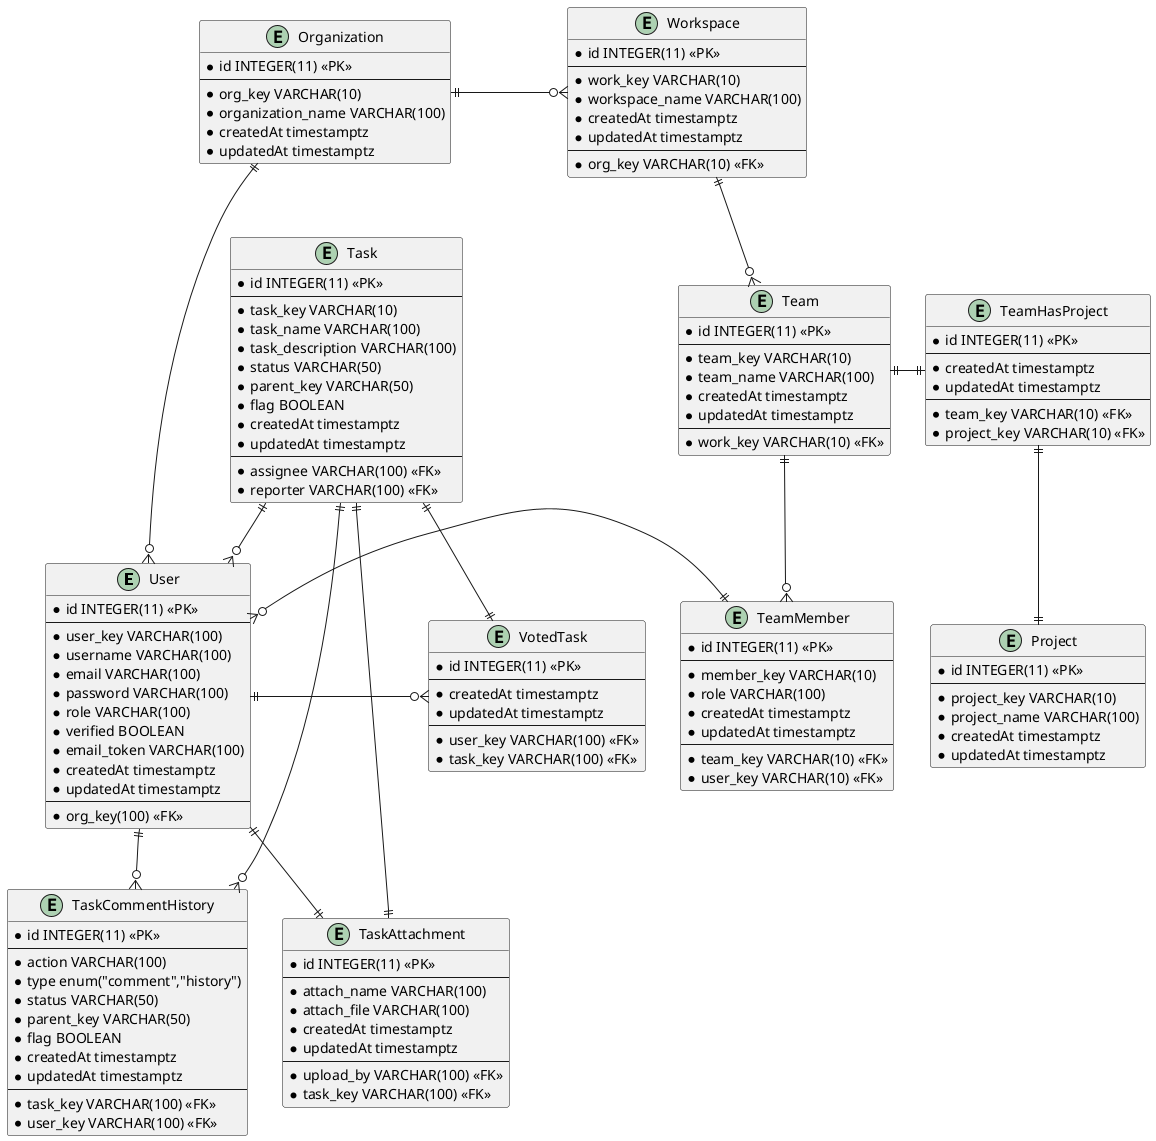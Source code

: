 @startuml

entity User {
    * id INTEGER(11) <<PK>>
    --
    * user_key VARCHAR(100)
    * username VARCHAR(100)
    * email VARCHAR(100)
    * password VARCHAR(100)
    * role VARCHAR(100)
    * verified BOOLEAN
    * email_token VARCHAR(100)
    * createdAt timestamptz
    * updatedAt timestamptz
    --
    * org_key(100) <<FK>>
}

entity Organization{
    * id INTEGER(11) <<PK>>
    --
    * org_key VARCHAR(10)
    * organization_name VARCHAR(100)
    * createdAt timestamptz
    * updatedAt timestamptz
}
entity Workspace{
    * id INTEGER(11) <<PK>>
    --
    * work_key VARCHAR(10)
    * workspace_name VARCHAR(100)
    * createdAt timestamptz
    * updatedAt timestamptz
    --
    * org_key VARCHAR(10) <<FK>>
}
entity Team{
    * id INTEGER(11) <<PK>>
    --
    * team_key VARCHAR(10)
    * team_name VARCHAR(100)
    * createdAt timestamptz
    * updatedAt timestamptz
    --
    * work_key VARCHAR(10) <<FK>>
}
entity TeamMember{
    * id INTEGER(11) <<PK>>
    --
    * member_key VARCHAR(10)
    * role VARCHAR(100)
    * createdAt timestamptz
    * updatedAt timestamptz
    --
    * team_key VARCHAR(10) <<FK>>
    * user_key VARCHAR(10) <<FK>>
}
entity TeamHasProject{
    * id INTEGER(11) <<PK>>
    --
    * createdAt timestamptz
    * updatedAt timestamptz
    --
    * team_key VARCHAR(10) <<FK>>
    * project_key VARCHAR(10) <<FK>>
}
entity Project{
    * id INTEGER(11) <<PK>>
    --
    * project_key VARCHAR(10)
    * project_name VARCHAR(100)
    * createdAt timestamptz
    * updatedAt timestamptz
}
entity Task{
    * id INTEGER(11) <<PK>>
    --
    * task_key VARCHAR(10)
    * task_name VARCHAR(100)
    * task_description VARCHAR(100)
    * status VARCHAR(50)
    * parent_key VARCHAR(50)
    * flag BOOLEAN
    * createdAt timestamptz
    * updatedAt timestamptz
    --
    * assignee VARCHAR(100) <<FK>>
    * reporter VARCHAR(100) <<FK>>
}
entity TaskCommentHistory{
    * id INTEGER(11) <<PK>>
    --
    * action VARCHAR(100)
    * type enum("comment","history")
    * status VARCHAR(50)
    * parent_key VARCHAR(50)
    * flag BOOLEAN
    * createdAt timestamptz
    * updatedAt timestamptz
    --
    * task_key VARCHAR(100) <<FK>>
    * user_key VARCHAR(100) <<FK>>
}
entity TaskAttachment{
    * id INTEGER(11) <<PK>>
    --
    * attach_name VARCHAR(100)
    * attach_file VARCHAR(100)
    * createdAt timestamptz
    * updatedAt timestamptz
    --
    * upload_by VARCHAR(100) <<FK>>
    * task_key VARCHAR(100) <<FK>>
}
entity VotedTask{
    * id INTEGER(11) <<PK>>
    --
    * createdAt timestamptz
    * updatedAt timestamptz
    --
    * user_key VARCHAR(100) <<FK>>
    * task_key VARCHAR(100) <<FK>>
}

Organization ||-o{ User
Organization ||-o{ Workspace
Workspace ||--o{ Team
Team ||--o{ TeamMember
TeamMember ||-o{ User
Team ||-||TeamHasProject
TeamHasProject ||--|| Project
Task ||--o{ User
Task ||--o{ TaskCommentHistory
User ||--o{ TaskCommentHistory
Task ||--|| TaskAttachment
User ||--|| TaskAttachment
Task ||--|| VotedTask
User ||-o{ VotedTask
@enduml